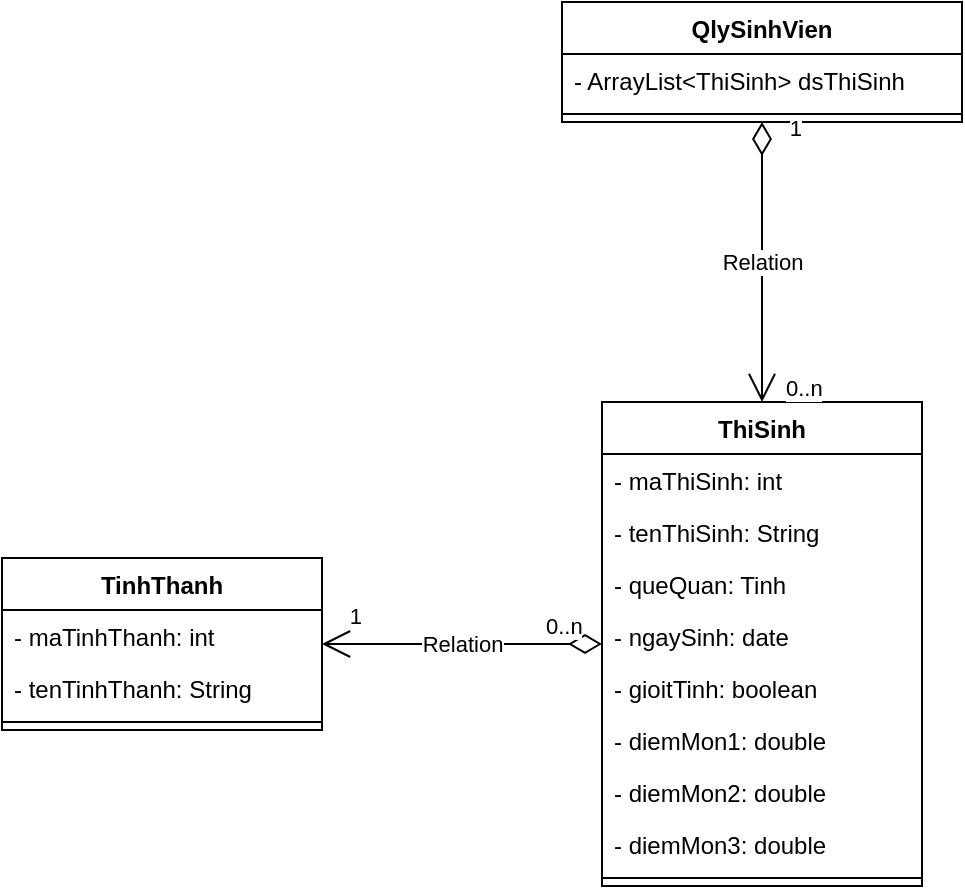 <mxfile version="15.8.7" type="device"><diagram id="DkgHFntC-T5naSHGTJPq" name="Page-1"><mxGraphModel dx="1831" dy="623" grid="1" gridSize="10" guides="1" tooltips="1" connect="1" arrows="1" fold="1" page="1" pageScale="1" pageWidth="850" pageHeight="1100" math="0" shadow="0"><root><mxCell id="0"/><mxCell id="1" parent="0"/><mxCell id="m6r1aYvNTvVYAl2axrL2-18" value="Relation" style="endArrow=open;html=1;endSize=12;startArrow=diamondThin;startSize=14;startFill=0;rounded=0;jumpStyle=none;" edge="1" parent="1" source="m6r1aYvNTvVYAl2axrL2-37" target="m6r1aYvNTvVYAl2axrL2-34"><mxGeometry relative="1" as="geometry"><mxPoint x="-170" y="540" as="sourcePoint"/><mxPoint x="-10" y="540" as="targetPoint"/></mxGeometry></mxCell><mxCell id="m6r1aYvNTvVYAl2axrL2-19" value="0..n" style="edgeLabel;resizable=0;html=1;align=left;verticalAlign=top;" connectable="0" vertex="1" parent="m6r1aYvNTvVYAl2axrL2-18"><mxGeometry x="-1" relative="1" as="geometry"><mxPoint x="-30" y="-22" as="offset"/></mxGeometry></mxCell><mxCell id="m6r1aYvNTvVYAl2axrL2-20" value="1" style="edgeLabel;resizable=0;html=1;align=right;verticalAlign=top;" connectable="0" vertex="1" parent="m6r1aYvNTvVYAl2axrL2-18"><mxGeometry x="1" relative="1" as="geometry"><mxPoint x="20" y="-27" as="offset"/></mxGeometry></mxCell><mxCell id="m6r1aYvNTvVYAl2axrL2-30" value="QlySinhVien" style="swimlane;fontStyle=1;align=center;verticalAlign=top;childLayout=stackLayout;horizontal=1;startSize=26;horizontalStack=0;resizeParent=1;resizeParentMax=0;resizeLast=0;collapsible=1;marginBottom=0;" vertex="1" parent="1"><mxGeometry x="-30" y="70" width="200" height="60" as="geometry"/></mxCell><mxCell id="m6r1aYvNTvVYAl2axrL2-23" value="- ArrayList&lt;ThiSinh&gt; dsThiSinh" style="text;strokeColor=none;fillColor=none;align=left;verticalAlign=top;spacingLeft=4;spacingRight=4;overflow=hidden;rotatable=0;points=[[0,0.5],[1,0.5]];portConstraint=eastwest;" vertex="1" parent="m6r1aYvNTvVYAl2axrL2-30"><mxGeometry y="26" width="200" height="26" as="geometry"/></mxCell><mxCell id="m6r1aYvNTvVYAl2axrL2-32" value="" style="line;strokeWidth=1;fillColor=none;align=left;verticalAlign=middle;spacingTop=-1;spacingLeft=3;spacingRight=3;rotatable=0;labelPosition=right;points=[];portConstraint=eastwest;" vertex="1" parent="m6r1aYvNTvVYAl2axrL2-30"><mxGeometry y="52" width="200" height="8" as="geometry"/></mxCell><mxCell id="m6r1aYvNTvVYAl2axrL2-34" value="TinhThanh" style="swimlane;fontStyle=1;align=center;verticalAlign=top;childLayout=stackLayout;horizontal=1;startSize=26;horizontalStack=0;resizeParent=1;resizeParentMax=0;resizeLast=0;collapsible=1;marginBottom=0;" vertex="1" parent="1"><mxGeometry x="-310" y="348" width="160" height="86" as="geometry"/></mxCell><mxCell id="m6r1aYvNTvVYAl2axrL2-35" value="- maTinhThanh: int" style="text;strokeColor=none;fillColor=none;align=left;verticalAlign=top;spacingLeft=4;spacingRight=4;overflow=hidden;rotatable=0;points=[[0,0.5],[1,0.5]];portConstraint=eastwest;" vertex="1" parent="m6r1aYvNTvVYAl2axrL2-34"><mxGeometry y="26" width="160" height="26" as="geometry"/></mxCell><mxCell id="m6r1aYvNTvVYAl2axrL2-4" value="- tenTinhThanh: String" style="text;strokeColor=none;fillColor=none;align=left;verticalAlign=top;spacingLeft=4;spacingRight=4;overflow=hidden;rotatable=0;points=[[0,0.5],[1,0.5]];portConstraint=eastwest;" vertex="1" parent="m6r1aYvNTvVYAl2axrL2-34"><mxGeometry y="52" width="160" height="26" as="geometry"/></mxCell><mxCell id="m6r1aYvNTvVYAl2axrL2-36" value="" style="line;strokeWidth=1;fillColor=none;align=left;verticalAlign=middle;spacingTop=-1;spacingLeft=3;spacingRight=3;rotatable=0;labelPosition=right;points=[];portConstraint=eastwest;" vertex="1" parent="m6r1aYvNTvVYAl2axrL2-34"><mxGeometry y="78" width="160" height="8" as="geometry"/></mxCell><mxCell id="m6r1aYvNTvVYAl2axrL2-37" value="ThiSinh" style="swimlane;fontStyle=1;align=center;verticalAlign=top;childLayout=stackLayout;horizontal=1;startSize=26;horizontalStack=0;resizeParent=1;resizeParentMax=0;resizeLast=0;collapsible=1;marginBottom=0;" vertex="1" parent="1"><mxGeometry x="-10" y="270" width="160" height="242" as="geometry"/></mxCell><mxCell id="m6r1aYvNTvVYAl2axrL2-6" value="- maThiSinh: int&#10;" style="text;strokeColor=none;fillColor=none;align=left;verticalAlign=top;spacingLeft=4;spacingRight=4;overflow=hidden;rotatable=0;points=[[0,0.5],[1,0.5]];portConstraint=eastwest;" vertex="1" parent="m6r1aYvNTvVYAl2axrL2-37"><mxGeometry y="26" width="160" height="26" as="geometry"/></mxCell><mxCell id="m6r1aYvNTvVYAl2axrL2-7" value="- tenThiSinh: String" style="text;strokeColor=none;fillColor=none;align=left;verticalAlign=top;spacingLeft=4;spacingRight=4;overflow=hidden;rotatable=0;points=[[0,0.5],[1,0.5]];portConstraint=eastwest;" vertex="1" parent="m6r1aYvNTvVYAl2axrL2-37"><mxGeometry y="52" width="160" height="26" as="geometry"/></mxCell><mxCell id="m6r1aYvNTvVYAl2axrL2-8" value="- queQuan: Tinh" style="text;strokeColor=none;fillColor=none;align=left;verticalAlign=top;spacingLeft=4;spacingRight=4;overflow=hidden;rotatable=0;points=[[0,0.5],[1,0.5]];portConstraint=eastwest;" vertex="1" parent="m6r1aYvNTvVYAl2axrL2-37"><mxGeometry y="78" width="160" height="26" as="geometry"/></mxCell><mxCell id="m6r1aYvNTvVYAl2axrL2-9" value="- ngaySinh: date" style="text;strokeColor=none;fillColor=none;align=left;verticalAlign=top;spacingLeft=4;spacingRight=4;overflow=hidden;rotatable=0;points=[[0,0.5],[1,0.5]];portConstraint=eastwest;" vertex="1" parent="m6r1aYvNTvVYAl2axrL2-37"><mxGeometry y="104" width="160" height="26" as="geometry"/></mxCell><mxCell id="m6r1aYvNTvVYAl2axrL2-10" value="- gioitTinh: boolean" style="text;strokeColor=none;fillColor=none;align=left;verticalAlign=top;spacingLeft=4;spacingRight=4;overflow=hidden;rotatable=0;points=[[0,0.5],[1,0.5]];portConstraint=eastwest;" vertex="1" parent="m6r1aYvNTvVYAl2axrL2-37"><mxGeometry y="130" width="160" height="26" as="geometry"/></mxCell><mxCell id="m6r1aYvNTvVYAl2axrL2-11" value="- diemMon1: double" style="text;strokeColor=none;fillColor=none;align=left;verticalAlign=top;spacingLeft=4;spacingRight=4;overflow=hidden;rotatable=0;points=[[0,0.5],[1,0.5]];portConstraint=eastwest;" vertex="1" parent="m6r1aYvNTvVYAl2axrL2-37"><mxGeometry y="156" width="160" height="26" as="geometry"/></mxCell><mxCell id="m6r1aYvNTvVYAl2axrL2-12" value="- diemMon2: double" style="text;strokeColor=none;fillColor=none;align=left;verticalAlign=top;spacingLeft=4;spacingRight=4;overflow=hidden;rotatable=0;points=[[0,0.5],[1,0.5]];portConstraint=eastwest;" vertex="1" parent="m6r1aYvNTvVYAl2axrL2-37"><mxGeometry y="182" width="160" height="26" as="geometry"/></mxCell><mxCell id="m6r1aYvNTvVYAl2axrL2-13" value="- diemMon3: double" style="text;strokeColor=none;fillColor=none;align=left;verticalAlign=top;spacingLeft=4;spacingRight=4;overflow=hidden;rotatable=0;points=[[0,0.5],[1,0.5]];portConstraint=eastwest;" vertex="1" parent="m6r1aYvNTvVYAl2axrL2-37"><mxGeometry y="208" width="160" height="26" as="geometry"/></mxCell><mxCell id="m6r1aYvNTvVYAl2axrL2-40" value="" style="line;strokeWidth=1;fillColor=none;align=left;verticalAlign=middle;spacingTop=-1;spacingLeft=3;spacingRight=3;rotatable=0;labelPosition=right;points=[];portConstraint=eastwest;" vertex="1" parent="m6r1aYvNTvVYAl2axrL2-37"><mxGeometry y="234" width="160" height="8" as="geometry"/></mxCell><mxCell id="m6r1aYvNTvVYAl2axrL2-44" value="Relation" style="endArrow=open;html=1;endSize=12;startArrow=diamondThin;startSize=14;startFill=0;rounded=0;jumpStyle=none;" edge="1" parent="1" source="m6r1aYvNTvVYAl2axrL2-30" target="m6r1aYvNTvVYAl2axrL2-37"><mxGeometry relative="1" as="geometry"><mxPoint x="110" y="320" as="sourcePoint"/><mxPoint x="270" y="320" as="targetPoint"/></mxGeometry></mxCell><mxCell id="m6r1aYvNTvVYAl2axrL2-45" value="0..n" style="edgeLabel;resizable=0;html=1;align=left;verticalAlign=top;" connectable="0" vertex="1" parent="m6r1aYvNTvVYAl2axrL2-44"><mxGeometry x="-1" relative="1" as="geometry"><mxPoint x="10" y="120" as="offset"/></mxGeometry></mxCell><mxCell id="m6r1aYvNTvVYAl2axrL2-46" value="1" style="edgeLabel;resizable=0;html=1;align=right;verticalAlign=top;" connectable="0" vertex="1" parent="m6r1aYvNTvVYAl2axrL2-44"><mxGeometry x="1" relative="1" as="geometry"><mxPoint x="20" y="-150" as="offset"/></mxGeometry></mxCell></root></mxGraphModel></diagram></mxfile>